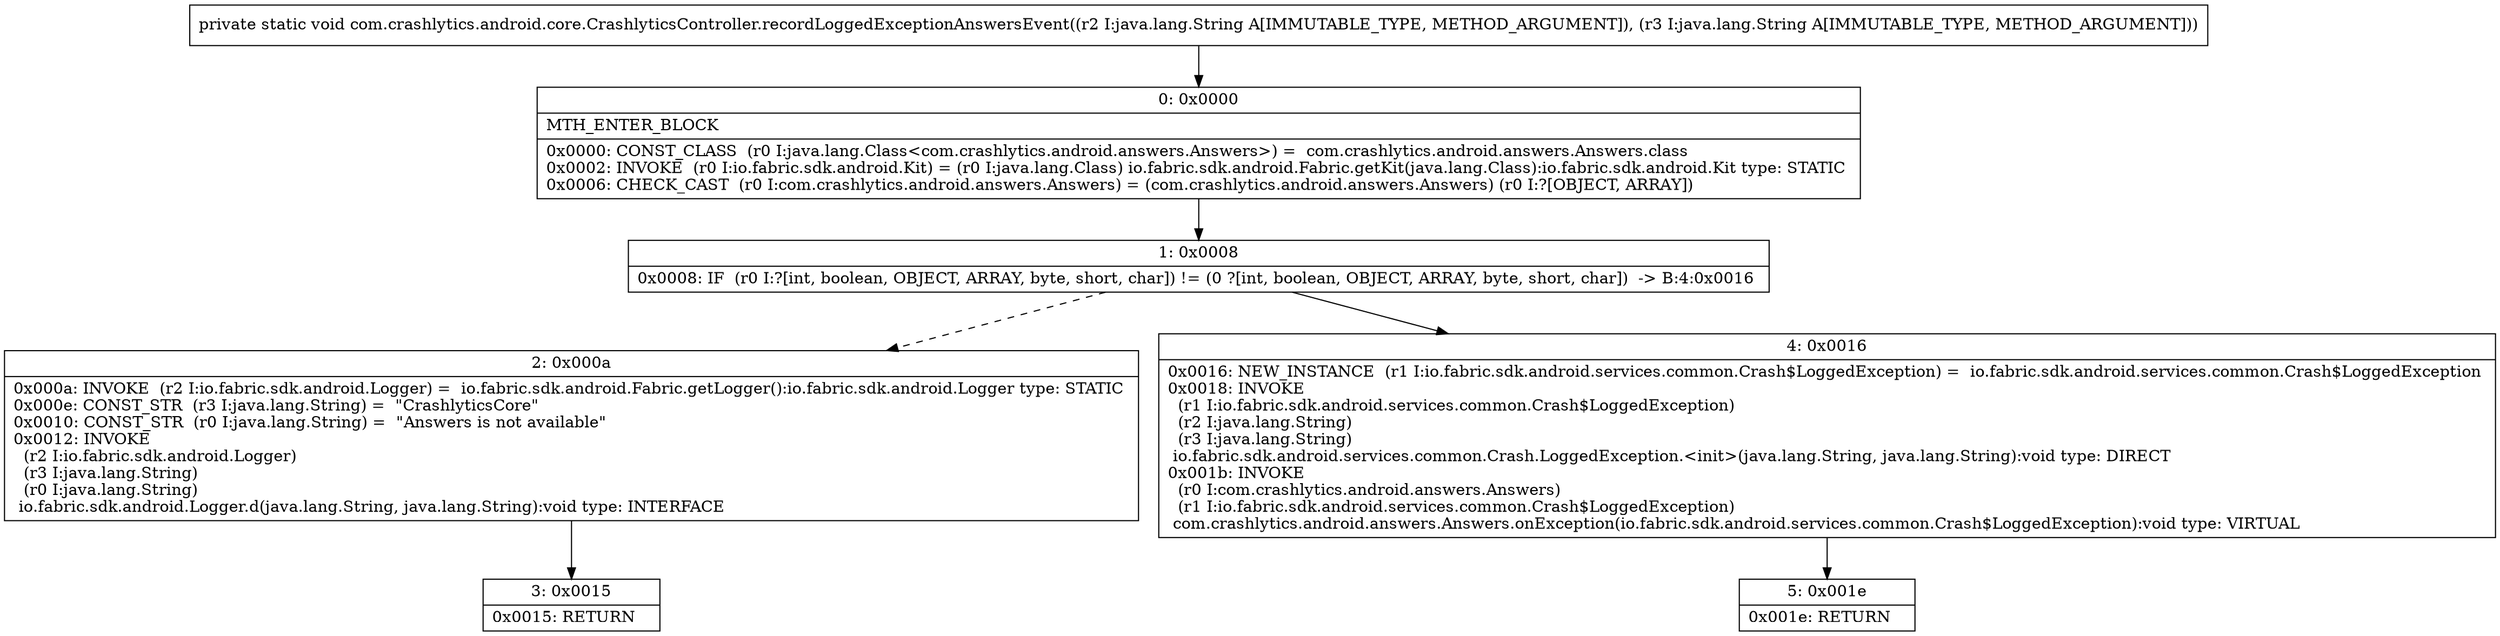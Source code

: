 digraph "CFG forcom.crashlytics.android.core.CrashlyticsController.recordLoggedExceptionAnswersEvent(Ljava\/lang\/String;Ljava\/lang\/String;)V" {
Node_0 [shape=record,label="{0\:\ 0x0000|MTH_ENTER_BLOCK\l|0x0000: CONST_CLASS  (r0 I:java.lang.Class\<com.crashlytics.android.answers.Answers\>) =  com.crashlytics.android.answers.Answers.class \l0x0002: INVOKE  (r0 I:io.fabric.sdk.android.Kit) = (r0 I:java.lang.Class) io.fabric.sdk.android.Fabric.getKit(java.lang.Class):io.fabric.sdk.android.Kit type: STATIC \l0x0006: CHECK_CAST  (r0 I:com.crashlytics.android.answers.Answers) = (com.crashlytics.android.answers.Answers) (r0 I:?[OBJECT, ARRAY]) \l}"];
Node_1 [shape=record,label="{1\:\ 0x0008|0x0008: IF  (r0 I:?[int, boolean, OBJECT, ARRAY, byte, short, char]) != (0 ?[int, boolean, OBJECT, ARRAY, byte, short, char])  \-\> B:4:0x0016 \l}"];
Node_2 [shape=record,label="{2\:\ 0x000a|0x000a: INVOKE  (r2 I:io.fabric.sdk.android.Logger) =  io.fabric.sdk.android.Fabric.getLogger():io.fabric.sdk.android.Logger type: STATIC \l0x000e: CONST_STR  (r3 I:java.lang.String) =  \"CrashlyticsCore\" \l0x0010: CONST_STR  (r0 I:java.lang.String) =  \"Answers is not available\" \l0x0012: INVOKE  \l  (r2 I:io.fabric.sdk.android.Logger)\l  (r3 I:java.lang.String)\l  (r0 I:java.lang.String)\l io.fabric.sdk.android.Logger.d(java.lang.String, java.lang.String):void type: INTERFACE \l}"];
Node_3 [shape=record,label="{3\:\ 0x0015|0x0015: RETURN   \l}"];
Node_4 [shape=record,label="{4\:\ 0x0016|0x0016: NEW_INSTANCE  (r1 I:io.fabric.sdk.android.services.common.Crash$LoggedException) =  io.fabric.sdk.android.services.common.Crash$LoggedException \l0x0018: INVOKE  \l  (r1 I:io.fabric.sdk.android.services.common.Crash$LoggedException)\l  (r2 I:java.lang.String)\l  (r3 I:java.lang.String)\l io.fabric.sdk.android.services.common.Crash.LoggedException.\<init\>(java.lang.String, java.lang.String):void type: DIRECT \l0x001b: INVOKE  \l  (r0 I:com.crashlytics.android.answers.Answers)\l  (r1 I:io.fabric.sdk.android.services.common.Crash$LoggedException)\l com.crashlytics.android.answers.Answers.onException(io.fabric.sdk.android.services.common.Crash$LoggedException):void type: VIRTUAL \l}"];
Node_5 [shape=record,label="{5\:\ 0x001e|0x001e: RETURN   \l}"];
MethodNode[shape=record,label="{private static void com.crashlytics.android.core.CrashlyticsController.recordLoggedExceptionAnswersEvent((r2 I:java.lang.String A[IMMUTABLE_TYPE, METHOD_ARGUMENT]), (r3 I:java.lang.String A[IMMUTABLE_TYPE, METHOD_ARGUMENT])) }"];
MethodNode -> Node_0;
Node_0 -> Node_1;
Node_1 -> Node_2[style=dashed];
Node_1 -> Node_4;
Node_2 -> Node_3;
Node_4 -> Node_5;
}

